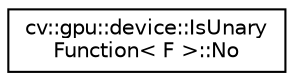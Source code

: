 digraph "Graphical Class Hierarchy"
{
 // LATEX_PDF_SIZE
  edge [fontname="Helvetica",fontsize="10",labelfontname="Helvetica",labelfontsize="10"];
  node [fontname="Helvetica",fontsize="10",shape=record];
  rankdir="LR";
  Node0 [label="cv::gpu::device::IsUnary\lFunction\< F \>::No",height=0.2,width=0.4,color="black", fillcolor="white", style="filled",URL="$structcv_1_1gpu_1_1device_1_1_is_unary_function_1_1_no.html",tooltip=" "];
}
